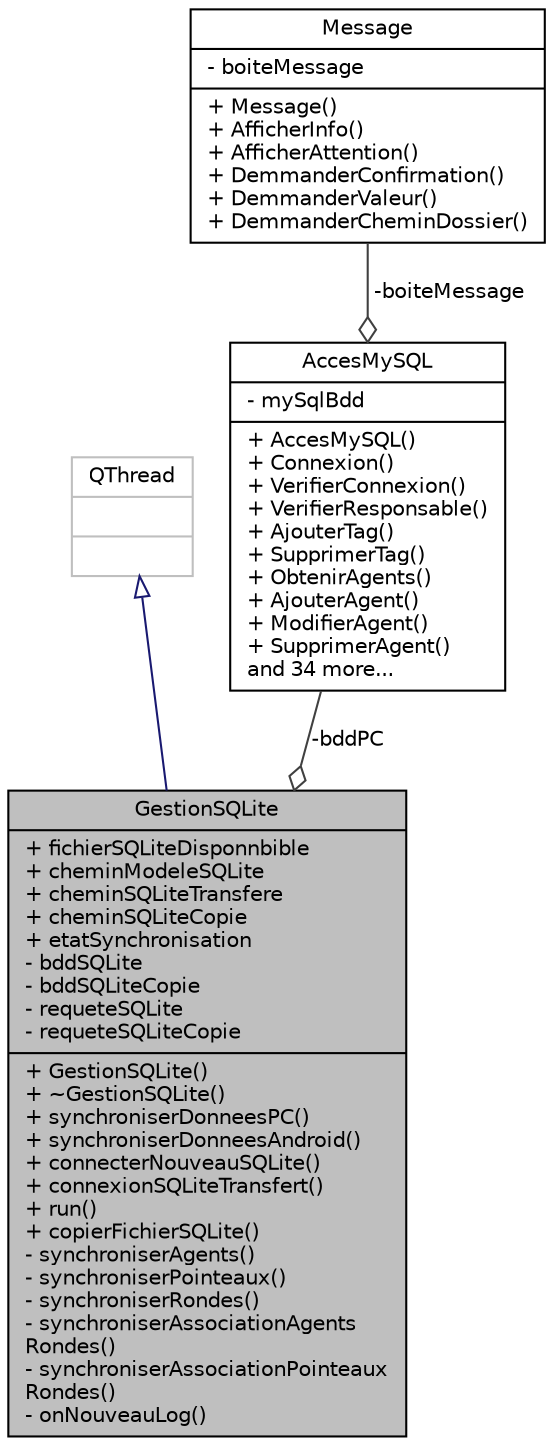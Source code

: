 digraph "GestionSQLite"
{
 // LATEX_PDF_SIZE
  edge [fontname="Helvetica",fontsize="10",labelfontname="Helvetica",labelfontsize="10"];
  node [fontname="Helvetica",fontsize="10",shape=record];
  Node1 [label="{GestionSQLite\n|+ fichierSQLiteDisponnbible\l+ cheminModeleSQLite\l+ cheminSQLiteTransfere\l+ cheminSQLiteCopie\l+ etatSynchronisation\l- bddSQLite\l- bddSQLiteCopie\l- requeteSQLite\l- requeteSQLiteCopie\l|+ GestionSQLite()\l+ ~GestionSQLite()\l+ synchroniserDonneesPC()\l+ synchroniserDonneesAndroid()\l+ connecterNouveauSQLite()\l+ connexionSQLiteTransfert()\l+ run()\l+ copierFichierSQLite()\l- synchroniserAgents()\l- synchroniserPointeaux()\l- synchroniserRondes()\l- synchroniserAssociationAgents\lRondes()\l- synchroniserAssociationPointeaux\lRondes()\l- onNouveauLog()\l}",height=0.2,width=0.4,color="black", fillcolor="grey75", style="filled", fontcolor="black",tooltip=" "];
  Node2 -> Node1 [dir="back",color="midnightblue",fontsize="10",style="solid",arrowtail="onormal",fontname="Helvetica"];
  Node2 [label="{QThread\n||}",height=0.2,width=0.4,color="grey75", fillcolor="white", style="filled",tooltip=" "];
  Node3 -> Node1 [color="grey25",fontsize="10",style="solid",label=" -bddPC" ,arrowhead="odiamond",fontname="Helvetica"];
  Node3 [label="{AccesMySQL\n|- mySqlBdd\l|+ AccesMySQL()\l+ Connexion()\l+ VerifierConnexion()\l+ VerifierResponsable()\l+ AjouterTag()\l+ SupprimerTag()\l+ ObtenirAgents()\l+ AjouterAgent()\l+ ModifierAgent()\l+ SupprimerAgent()\land 34 more...\l}",height=0.2,width=0.4,color="black", fillcolor="white", style="filled",URL="$class_acces_my_s_q_l.html",tooltip=" "];
  Node4 -> Node3 [color="grey25",fontsize="10",style="solid",label=" -boiteMessage" ,arrowhead="odiamond",fontname="Helvetica"];
  Node4 [label="{Message\n|- boiteMessage\l|+ Message()\l+ AfficherInfo()\l+ AfficherAttention()\l+ DemmanderConfirmation()\l+ DemmanderValeur()\l+ DemmanderCheminDossier()\l}",height=0.2,width=0.4,color="black", fillcolor="white", style="filled",URL="$class_message.html",tooltip=" "];
}
